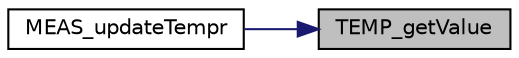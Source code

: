 digraph "TEMP_getValue"
{
 // LATEX_PDF_SIZE
  edge [fontname="Helvetica",fontsize="10",labelfontname="Helvetica",labelfontsize="10"];
  node [fontname="Helvetica",fontsize="10",shape=record];
  rankdir="RL";
  Node1 [label="TEMP_getValue",height=0.2,width=0.4,color="black", fillcolor="grey75", style="filled", fontcolor="black",tooltip=" "];
  Node1 -> Node2 [dir="back",color="midnightblue",fontsize="10",style="solid",fontname="Helvetica"];
  Node2 [label="MEAS_updateTempr",height=0.2,width=0.4,color="black", fillcolor="white", style="filled",URL="$meas_8h.html#aeec473c93cee8120dc0d5de800250a84",tooltip=" "];
}
